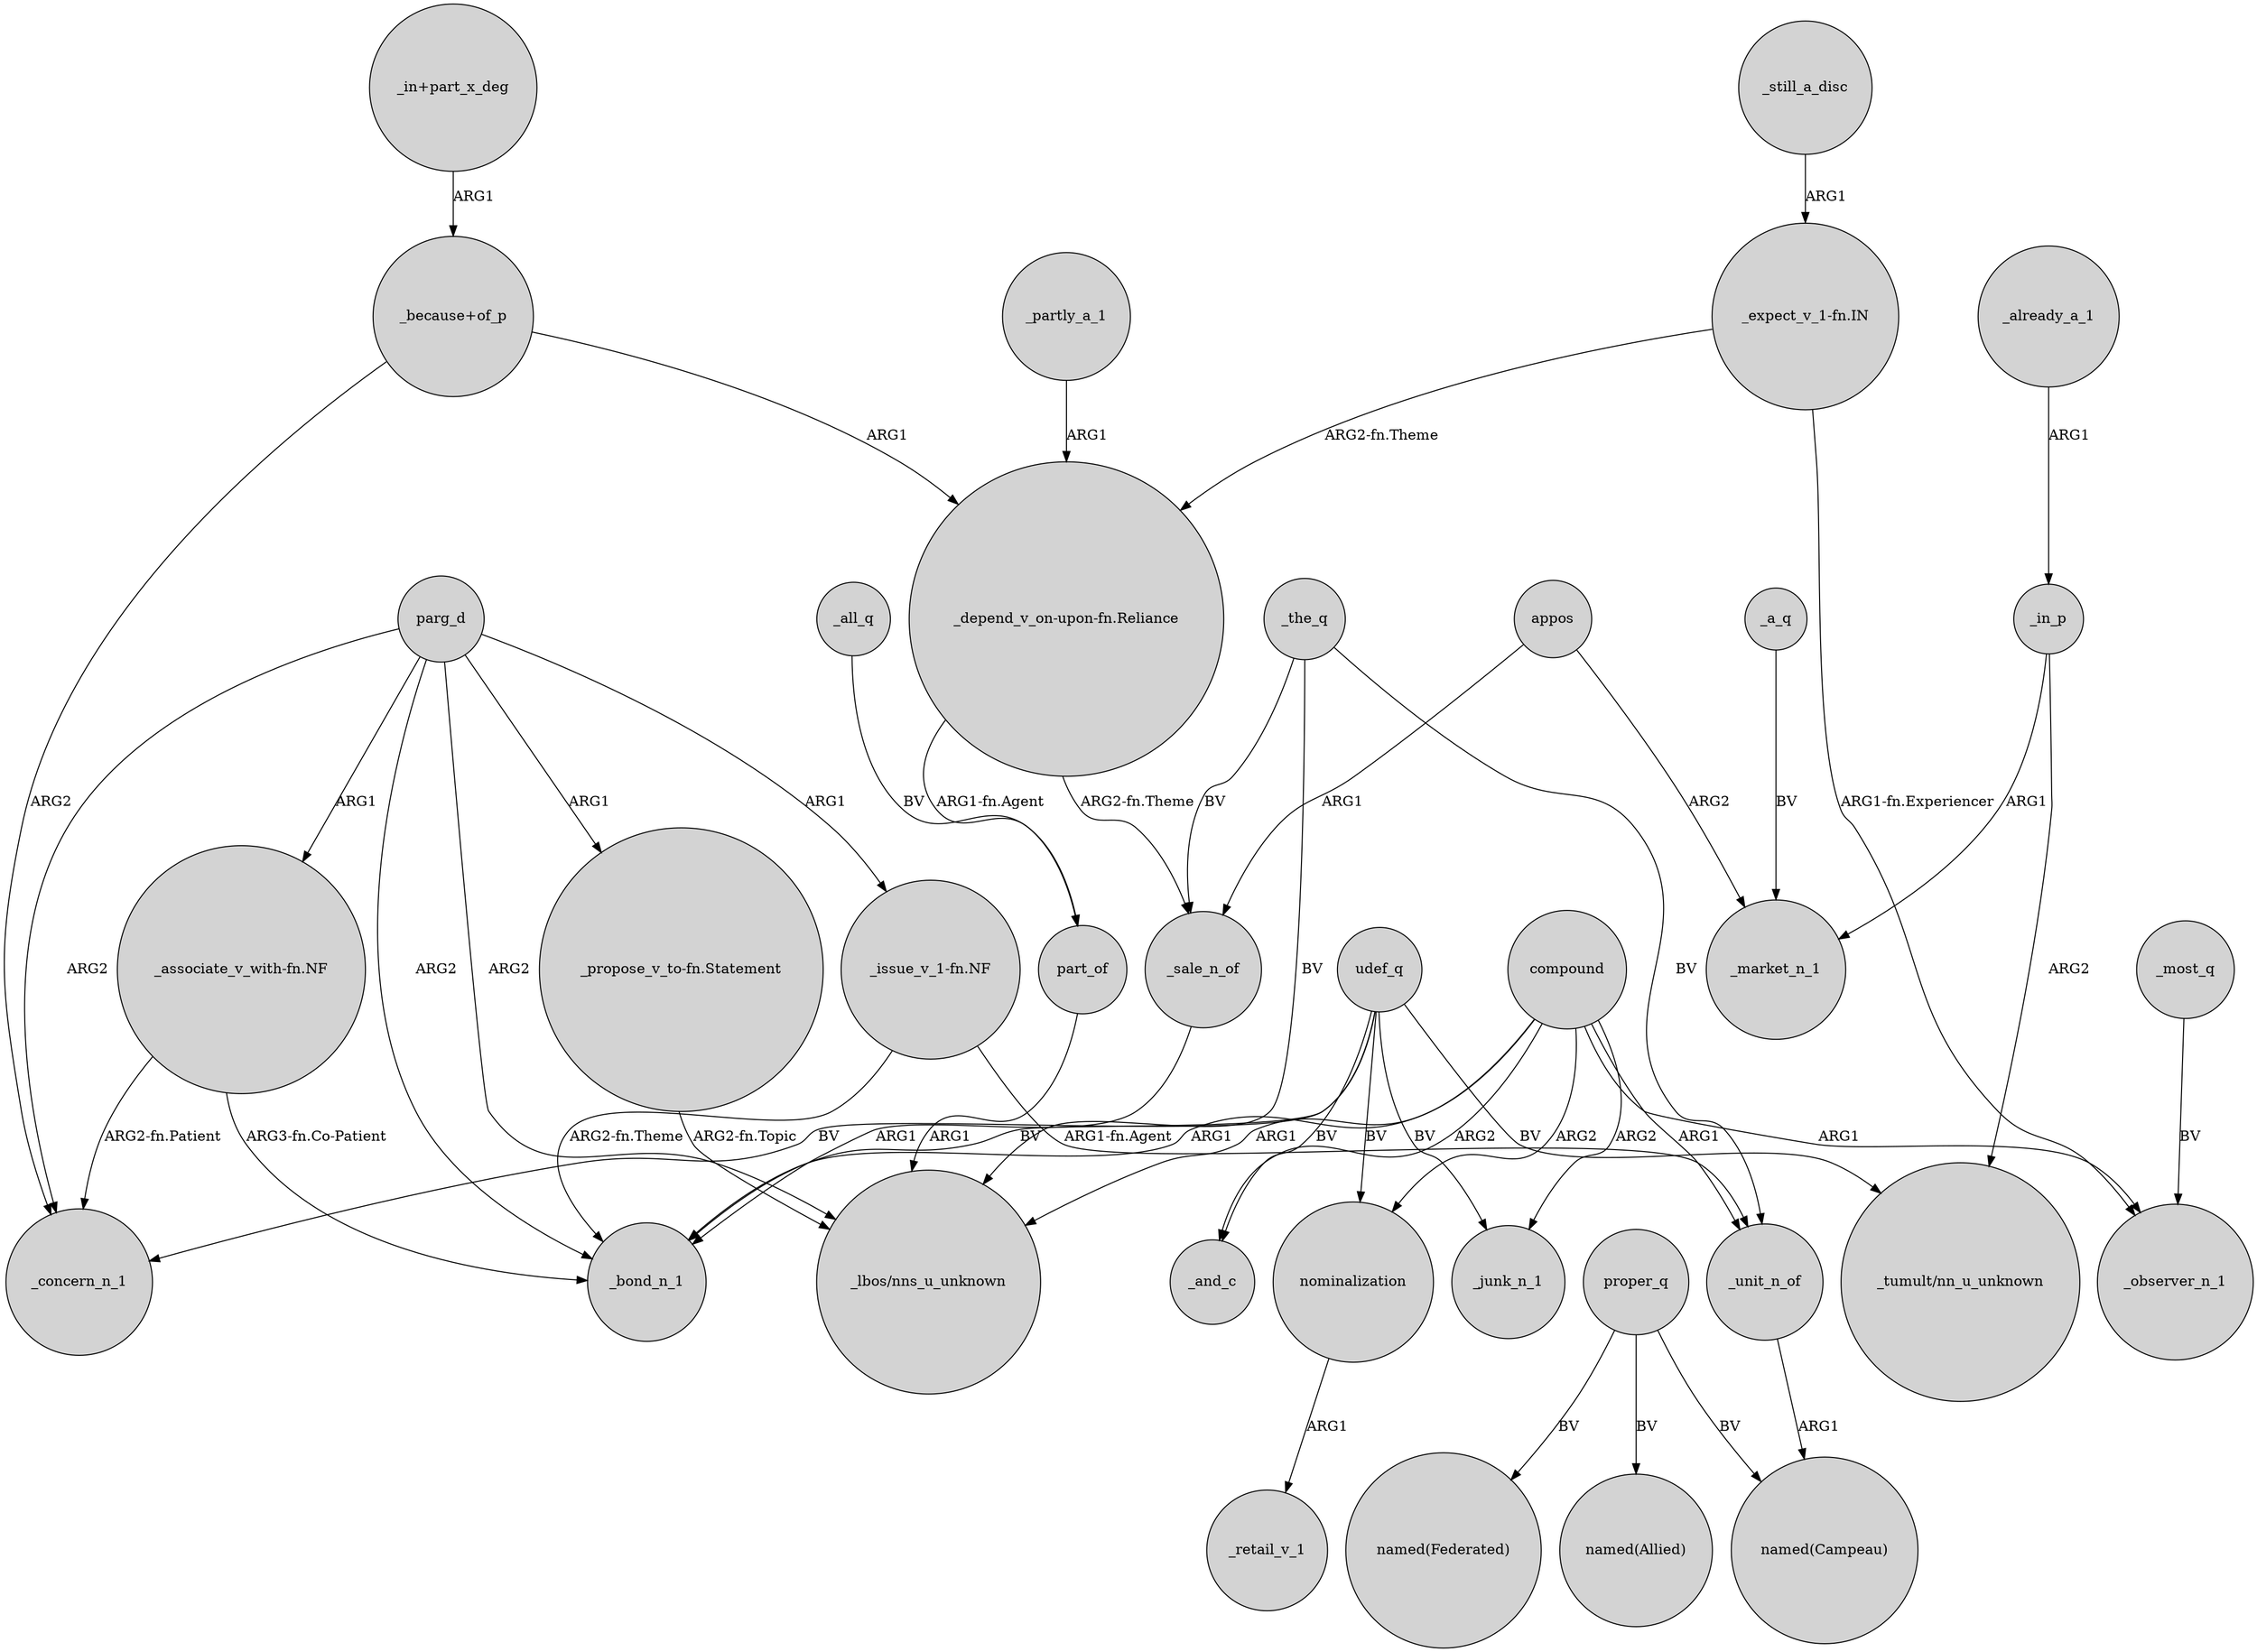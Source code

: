 digraph {
	node [shape=circle style=filled]
	parg_d -> "_lbos/nns_u_unknown" [label=ARG2]
	"_in+part_x_deg" -> "_because+of_p" [label=ARG1]
	part_of -> "_lbos/nns_u_unknown" [label=ARG1]
	"_associate_v_with-fn.NF" -> _concern_n_1 [label="ARG2-fn.Patient"]
	"_issue_v_1-fn.NF" -> _unit_n_of [label="ARG1-fn.Agent"]
	_in_p -> _market_n_1 [label=ARG1]
	_all_q -> part_of [label=BV]
	parg_d -> "_associate_v_with-fn.NF" [label=ARG1]
	"_depend_v_on-upon-fn.Reliance" -> part_of [label="ARG1-fn.Agent"]
	"_expect_v_1-fn.IN" -> "_depend_v_on-upon-fn.Reliance" [label="ARG2-fn.Theme"]
	parg_d -> _bond_n_1 [label=ARG2]
	compound -> _unit_n_of [label=ARG1]
	"_because+of_p" -> "_depend_v_on-upon-fn.Reliance" [label=ARG1]
	"_associate_v_with-fn.NF" -> _bond_n_1 [label="ARG3-fn.Co-Patient"]
	nominalization -> _retail_v_1 [label=ARG1]
	_sale_n_of -> _bond_n_1 [label=ARG1]
	_unit_n_of -> "named(Campeau)" [label=ARG1]
	compound -> _bond_n_1 [label=ARG1]
	"_propose_v_to-fn.Statement" -> "_lbos/nns_u_unknown" [label="ARG2-fn.Topic"]
	_already_a_1 -> _in_p [label=ARG1]
	_most_q -> _observer_n_1 [label=BV]
	"_because+of_p" -> _concern_n_1 [label=ARG2]
	parg_d -> _concern_n_1 [label=ARG2]
	compound -> nominalization [label=ARG2]
	parg_d -> "_propose_v_to-fn.Statement" [label=ARG1]
	compound -> _junk_n_1 [label=ARG2]
	compound -> "_lbos/nns_u_unknown" [label=ARG1]
	_still_a_disc -> "_expect_v_1-fn.IN" [label=ARG1]
	udef_q -> _junk_n_1 [label=BV]
	udef_q -> _bond_n_1 [label=BV]
	parg_d -> "_issue_v_1-fn.NF" [label=ARG1]
	appos -> _sale_n_of [label=ARG1]
	compound -> _and_c [label=ARG2]
	_the_q -> _sale_n_of [label=BV]
	"_issue_v_1-fn.NF" -> _bond_n_1 [label="ARG2-fn.Theme"]
	proper_q -> "named(Campeau)" [label=BV]
	udef_q -> _concern_n_1 [label=BV]
	_partly_a_1 -> "_depend_v_on-upon-fn.Reliance" [label=ARG1]
	_in_p -> "_tumult/nn_u_unknown" [label=ARG2]
	proper_q -> "named(Allied)" [label=BV]
	udef_q -> "_tumult/nn_u_unknown" [label=BV]
	udef_q -> nominalization [label=BV]
	"_depend_v_on-upon-fn.Reliance" -> _sale_n_of [label="ARG2-fn.Theme"]
	_a_q -> _market_n_1 [label=BV]
	compound -> _observer_n_1 [label=ARG1]
	"_expect_v_1-fn.IN" -> _observer_n_1 [label="ARG1-fn.Experiencer"]
	udef_q -> _and_c [label=BV]
	_the_q -> "_lbos/nns_u_unknown" [label=BV]
	_the_q -> _unit_n_of [label=BV]
	proper_q -> "named(Federated)" [label=BV]
	appos -> _market_n_1 [label=ARG2]
}

